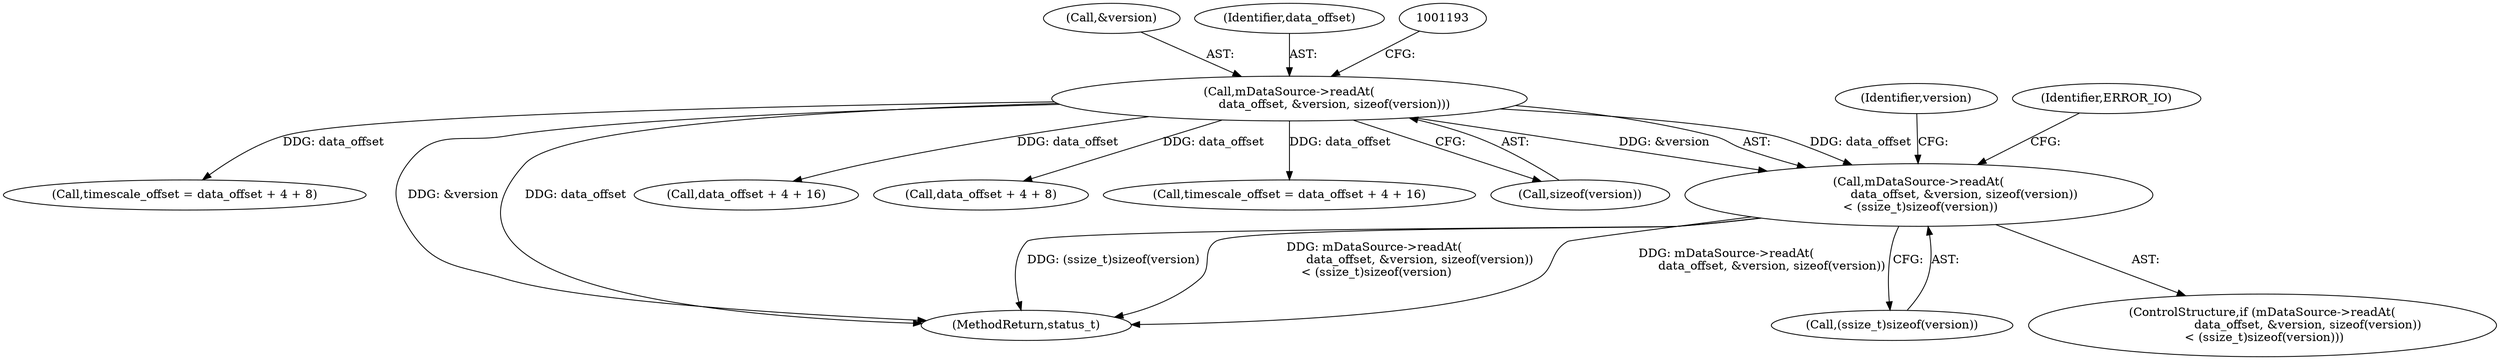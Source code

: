 digraph "0_Android_f81038006b4c59a5a148dcad887371206033c28f_2@API" {
"1001185" [label="(Call,mDataSource->readAt(\n                        data_offset, &version, sizeof(version))\n < (ssize_t)sizeof(version))"];
"1001186" [label="(Call,mDataSource->readAt(\n                        data_offset, &version, sizeof(version)))"];
"1001202" [label="(Identifier,version)"];
"1001188" [label="(Call,&version)"];
"1001185" [label="(Call,mDataSource->readAt(\n                        data_offset, &version, sizeof(version))\n < (ssize_t)sizeof(version))"];
"1001184" [label="(ControlStructure,if (mDataSource->readAt(\n                        data_offset, &version, sizeof(version))\n < (ssize_t)sizeof(version)))"];
"1001218" [label="(Call,timescale_offset = data_offset + 4 + 8)"];
"1001186" [label="(Call,mDataSource->readAt(\n                        data_offset, &version, sizeof(version)))"];
"1001187" [label="(Identifier,data_offset)"];
"1003289" [label="(MethodReturn,status_t)"];
"1001192" [label="(Call,(ssize_t)sizeof(version))"];
"1001207" [label="(Call,data_offset + 4 + 16)"];
"1001220" [label="(Call,data_offset + 4 + 8)"];
"1001205" [label="(Call,timescale_offset = data_offset + 4 + 16)"];
"1001190" [label="(Call,sizeof(version))"];
"1001198" [label="(Identifier,ERROR_IO)"];
"1001185" -> "1001184"  [label="AST: "];
"1001185" -> "1001192"  [label="CFG: "];
"1001186" -> "1001185"  [label="AST: "];
"1001192" -> "1001185"  [label="AST: "];
"1001198" -> "1001185"  [label="CFG: "];
"1001202" -> "1001185"  [label="CFG: "];
"1001185" -> "1003289"  [label="DDG: mDataSource->readAt(\n                        data_offset, &version, sizeof(version))"];
"1001185" -> "1003289"  [label="DDG: (ssize_t)sizeof(version)"];
"1001185" -> "1003289"  [label="DDG: mDataSource->readAt(\n                        data_offset, &version, sizeof(version))\n < (ssize_t)sizeof(version)"];
"1001186" -> "1001185"  [label="DDG: data_offset"];
"1001186" -> "1001185"  [label="DDG: &version"];
"1001186" -> "1001190"  [label="CFG: "];
"1001187" -> "1001186"  [label="AST: "];
"1001188" -> "1001186"  [label="AST: "];
"1001190" -> "1001186"  [label="AST: "];
"1001193" -> "1001186"  [label="CFG: "];
"1001186" -> "1003289"  [label="DDG: &version"];
"1001186" -> "1003289"  [label="DDG: data_offset"];
"1001186" -> "1001205"  [label="DDG: data_offset"];
"1001186" -> "1001207"  [label="DDG: data_offset"];
"1001186" -> "1001218"  [label="DDG: data_offset"];
"1001186" -> "1001220"  [label="DDG: data_offset"];
}
